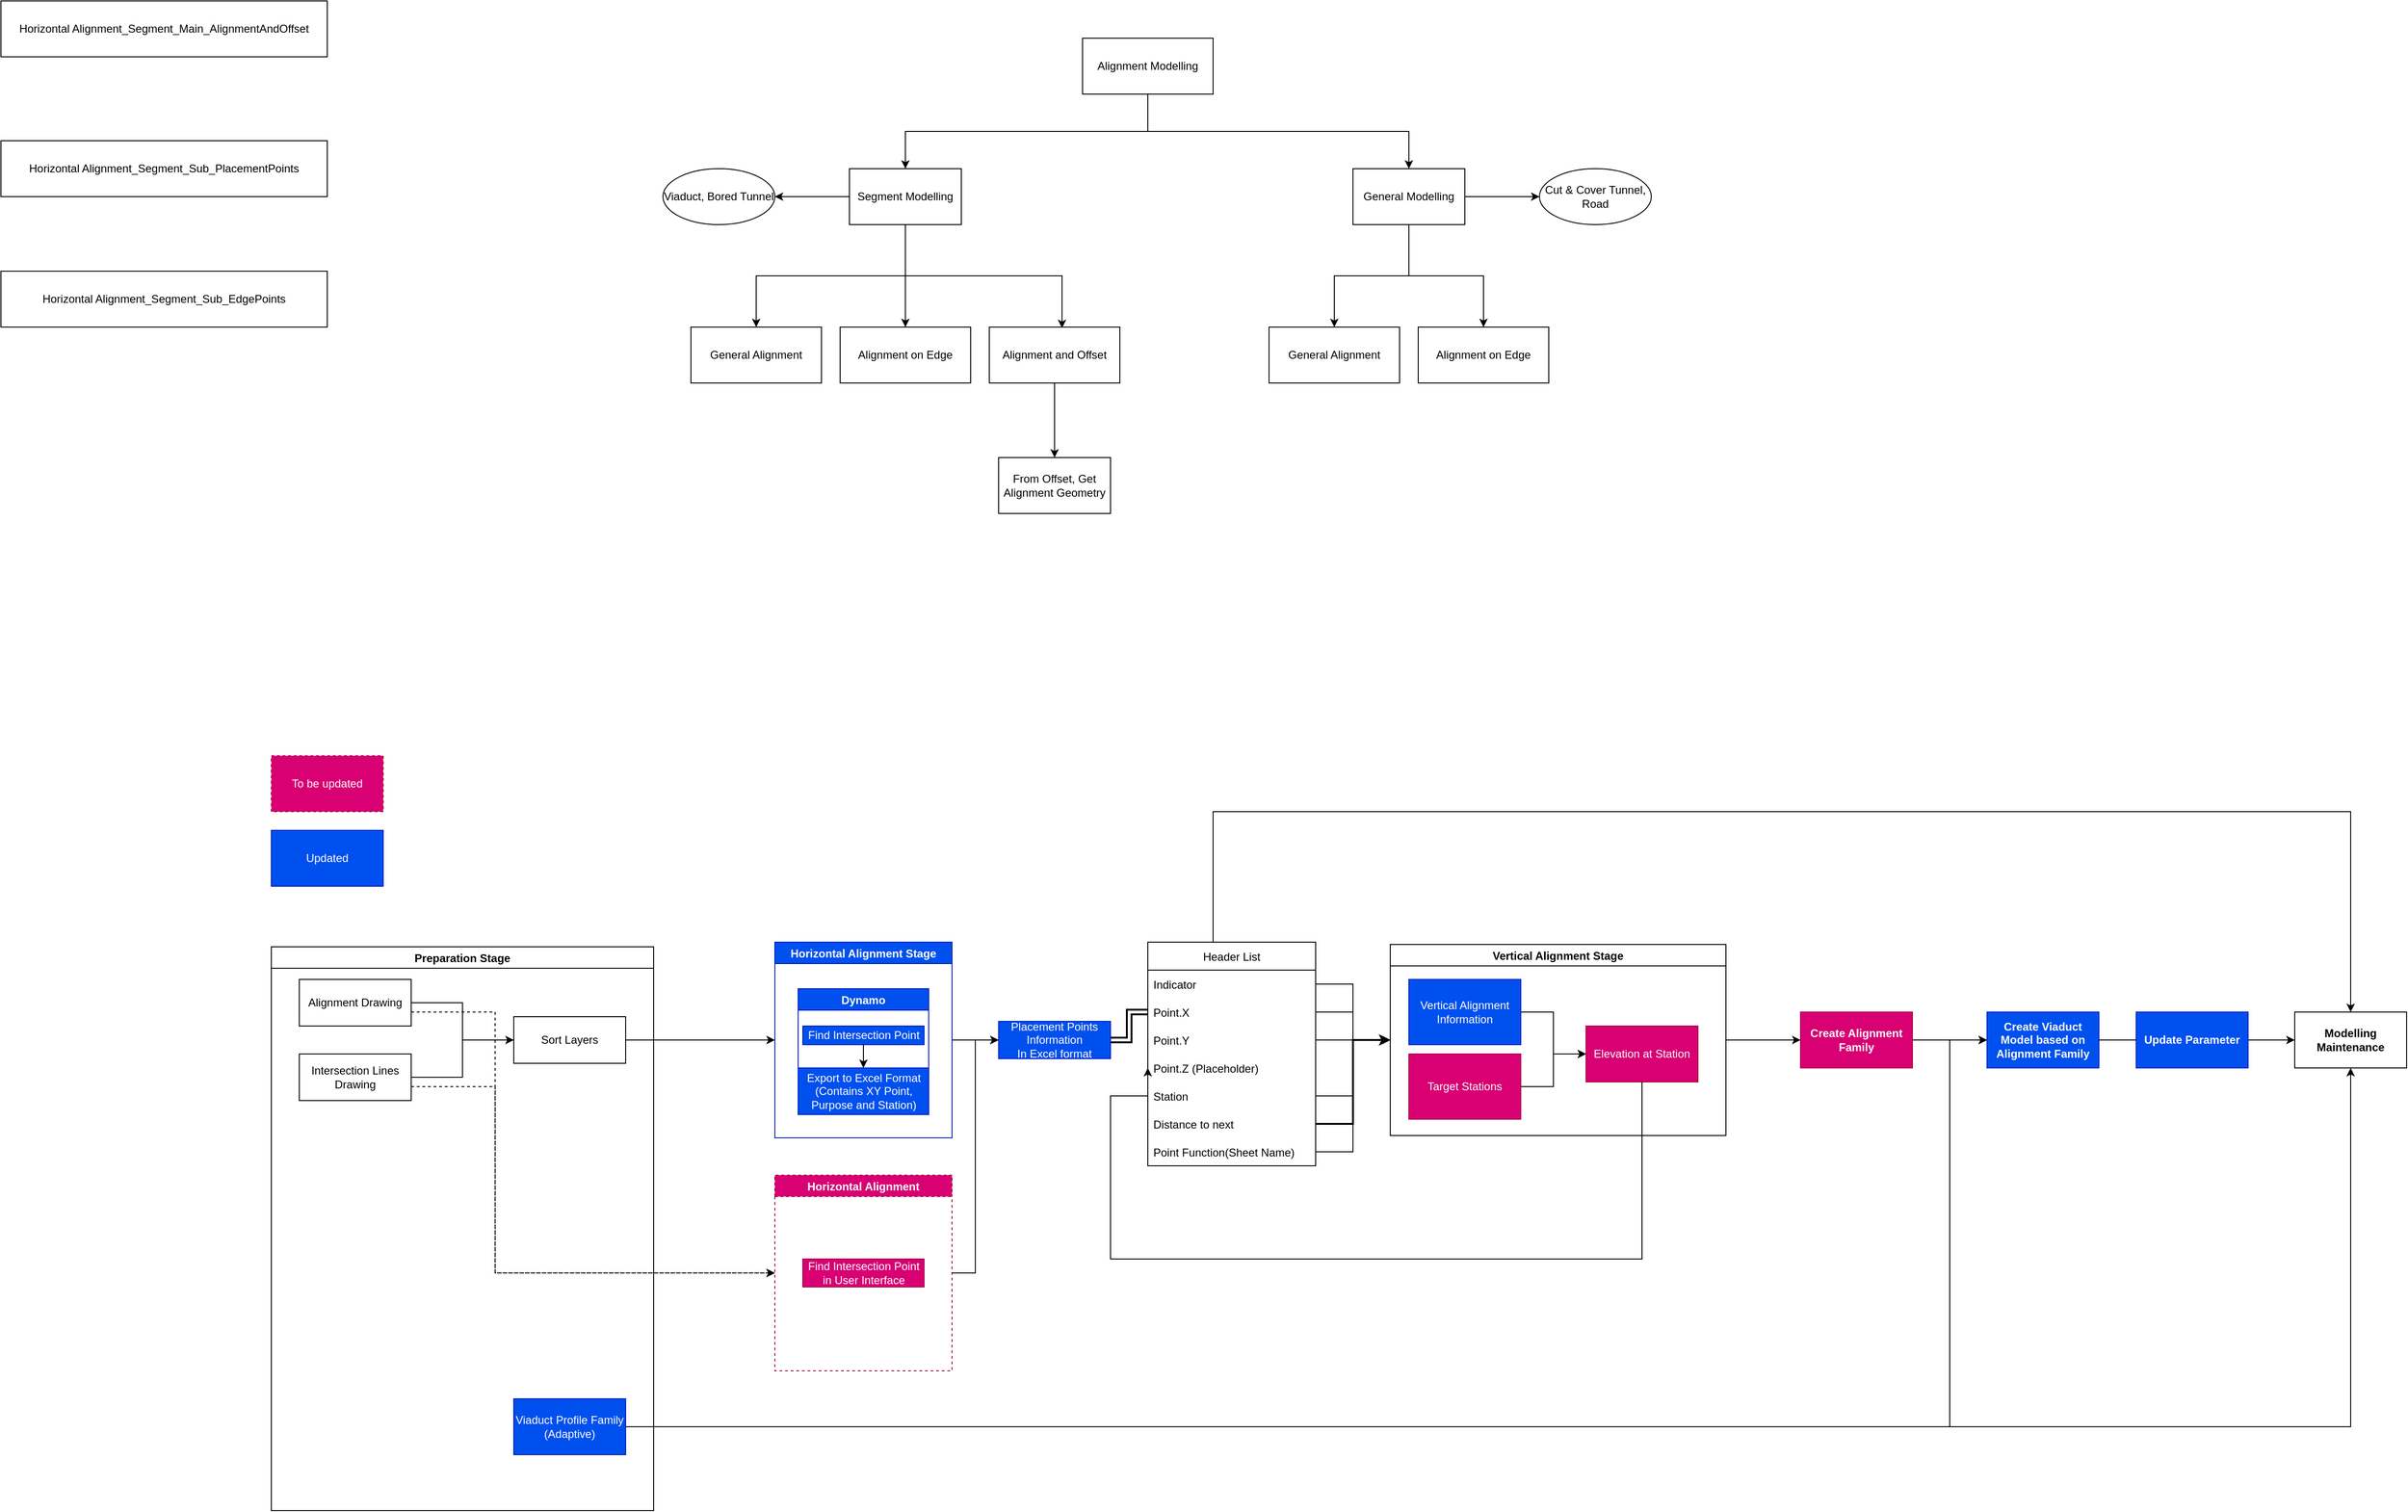 <mxfile version="18.0.6" type="device"><diagram id="MK9l8ks_u4rG-nRjyHyr" name="Page-1"><mxGraphModel dx="1613" dy="1694" grid="1" gridSize="10" guides="1" tooltips="1" connect="1" arrows="1" fold="1" page="0" pageScale="1" pageWidth="1169" pageHeight="827" math="0" shadow="0"><root><mxCell id="0"/><mxCell id="1" parent="0"/><mxCell id="EwKtD3Wy7wuI_tyJERZ5-76" style="edgeStyle=orthogonalEdgeStyle;rounded=0;orthogonalLoop=1;jettySize=auto;html=1;entryX=0;entryY=0.5;entryDx=0;entryDy=0;shape=link;strokeWidth=2;" parent="1" source="qtG5wZjU75cwOi6LAXTQ-2" target="EwKtD3Wy7wuI_tyJERZ5-71" edge="1"><mxGeometry relative="1" as="geometry"/></mxCell><mxCell id="qtG5wZjU75cwOi6LAXTQ-2" value="Placement Points Information&lt;br&gt;In Excel format" style="rounded=0;whiteSpace=wrap;html=1;fillColor=#0050ef;strokeColor=#001DBC;fontColor=#ffffff;" parent="1" vertex="1"><mxGeometry x="450" y="125" width="120" height="40" as="geometry"/></mxCell><mxCell id="qtG5wZjU75cwOi6LAXTQ-13" style="edgeStyle=orthogonalEdgeStyle;rounded=0;orthogonalLoop=1;jettySize=auto;html=1;entryX=0;entryY=0.5;entryDx=0;entryDy=0;" parent="1" source="qtG5wZjU75cwOi6LAXTQ-6" target="qtG5wZjU75cwOi6LAXTQ-2" edge="1"><mxGeometry relative="1" as="geometry"/></mxCell><mxCell id="qtG5wZjU75cwOi6LAXTQ-6" value="Horizontal Alignment Stage" style="swimlane;fillColor=#0050ef;fontColor=#ffffff;strokeColor=#001DBC;" parent="1" vertex="1"><mxGeometry x="210" y="40" width="190" height="210" as="geometry"/></mxCell><mxCell id="qtG5wZjU75cwOi6LAXTQ-5" value="Dynamo" style="swimlane;fillColor=#0050ef;fontColor=#ffffff;strokeColor=#001DBC;" parent="qtG5wZjU75cwOi6LAXTQ-6" vertex="1"><mxGeometry x="25" y="50" width="140" height="135" as="geometry"/></mxCell><mxCell id="qtG5wZjU75cwOi6LAXTQ-10" value="Find Intersection Point" style="text;html=1;align=center;verticalAlign=middle;resizable=0;points=[];autosize=1;strokeColor=#001DBC;fillColor=#0050ef;fontColor=#ffffff;" parent="qtG5wZjU75cwOi6LAXTQ-5" vertex="1"><mxGeometry x="5" y="40" width="130" height="20" as="geometry"/></mxCell><mxCell id="qtG5wZjU75cwOi6LAXTQ-11" value="Export to Excel Format&lt;br&gt;(Contains XY Point,&lt;br&gt;Purpose and Station)" style="text;html=1;align=center;verticalAlign=middle;resizable=0;points=[];autosize=1;strokeColor=#001DBC;fillColor=#0050ef;fontColor=#ffffff;" parent="qtG5wZjU75cwOi6LAXTQ-5" vertex="1"><mxGeometry y="85" width="140" height="50" as="geometry"/></mxCell><mxCell id="qtG5wZjU75cwOi6LAXTQ-12" value="" style="edgeStyle=orthogonalEdgeStyle;rounded=0;orthogonalLoop=1;jettySize=auto;html=1;" parent="qtG5wZjU75cwOi6LAXTQ-5" source="qtG5wZjU75cwOi6LAXTQ-10" target="qtG5wZjU75cwOi6LAXTQ-11" edge="1"><mxGeometry relative="1" as="geometry"/></mxCell><mxCell id="FOtKk2ytIkCPiRhPvdjj-6" value="" style="edgeStyle=orthogonalEdgeStyle;rounded=0;orthogonalLoop=1;jettySize=auto;html=1;" parent="1" source="qtG5wZjU75cwOi6LAXTQ-14" target="FOtKk2ytIkCPiRhPvdjj-5" edge="1"><mxGeometry relative="1" as="geometry"/></mxCell><mxCell id="qtG5wZjU75cwOi6LAXTQ-14" value="Vertical Alignment Stage" style="swimlane;" parent="1" vertex="1"><mxGeometry x="870" y="42.5" width="360" height="205" as="geometry"/></mxCell><mxCell id="FOtKk2ytIkCPiRhPvdjj-3" value="" style="edgeStyle=orthogonalEdgeStyle;rounded=0;orthogonalLoop=1;jettySize=auto;html=1;" parent="qtG5wZjU75cwOi6LAXTQ-14" source="qtG5wZjU75cwOi6LAXTQ-16" target="FOtKk2ytIkCPiRhPvdjj-2" edge="1"><mxGeometry relative="1" as="geometry"/></mxCell><mxCell id="qtG5wZjU75cwOi6LAXTQ-16" value="Vertical Alignment Information" style="rounded=0;whiteSpace=wrap;html=1;fillColor=#0050ef;fontColor=#ffffff;strokeColor=#001DBC;" parent="qtG5wZjU75cwOi6LAXTQ-14" vertex="1"><mxGeometry x="20" y="37.5" width="120" height="70" as="geometry"/></mxCell><mxCell id="FOtKk2ytIkCPiRhPvdjj-4" style="edgeStyle=orthogonalEdgeStyle;rounded=0;orthogonalLoop=1;jettySize=auto;html=1;entryX=0;entryY=0.5;entryDx=0;entryDy=0;" parent="qtG5wZjU75cwOi6LAXTQ-14" source="FOtKk2ytIkCPiRhPvdjj-1" target="FOtKk2ytIkCPiRhPvdjj-2" edge="1"><mxGeometry relative="1" as="geometry"/></mxCell><mxCell id="FOtKk2ytIkCPiRhPvdjj-1" value="Target Stations" style="rounded=0;whiteSpace=wrap;html=1;fillColor=#d80073;fontColor=#ffffff;strokeColor=#A50040;" parent="qtG5wZjU75cwOi6LAXTQ-14" vertex="1"><mxGeometry x="20" y="117.5" width="120" height="70" as="geometry"/></mxCell><mxCell id="FOtKk2ytIkCPiRhPvdjj-2" value="Elevation at Station" style="whiteSpace=wrap;html=1;rounded=0;fillColor=#d80073;fontColor=#ffffff;strokeColor=#A50040;" parent="qtG5wZjU75cwOi6LAXTQ-14" vertex="1"><mxGeometry x="210" y="87.5" width="120" height="60" as="geometry"/></mxCell><mxCell id="FOtKk2ytIkCPiRhPvdjj-8" value="" style="edgeStyle=orthogonalEdgeStyle;rounded=0;orthogonalLoop=1;jettySize=auto;html=1;" parent="1" source="FOtKk2ytIkCPiRhPvdjj-5" target="FOtKk2ytIkCPiRhPvdjj-7" edge="1"><mxGeometry relative="1" as="geometry"/></mxCell><mxCell id="FOtKk2ytIkCPiRhPvdjj-5" value="Create Alignment Family" style="whiteSpace=wrap;html=1;fontStyle=1;startSize=23;fillColor=#d80073;fontColor=#ffffff;strokeColor=#A50040;" parent="1" vertex="1"><mxGeometry x="1310" y="115" width="120" height="60" as="geometry"/></mxCell><mxCell id="EwKtD3Wy7wuI_tyJERZ5-84" value="" style="edgeStyle=orthogonalEdgeStyle;rounded=0;orthogonalLoop=1;jettySize=auto;html=1;startArrow=none;" parent="1" source="EwKtD3Wy7wuI_tyJERZ5-87" target="EwKtD3Wy7wuI_tyJERZ5-83" edge="1"><mxGeometry relative="1" as="geometry"/></mxCell><mxCell id="FOtKk2ytIkCPiRhPvdjj-7" value="Create Viaduct Model based on Alignment Family" style="whiteSpace=wrap;html=1;fillColor=#0050ef;strokeColor=#001DBC;fontColor=#ffffff;fontStyle=1;startSize=23;" parent="1" vertex="1"><mxGeometry x="1510" y="115" width="120" height="60" as="geometry"/></mxCell><mxCell id="FOtKk2ytIkCPiRhPvdjj-14" style="edgeStyle=orthogonalEdgeStyle;rounded=0;orthogonalLoop=1;jettySize=auto;html=1;entryX=0;entryY=0.5;entryDx=0;entryDy=0;" parent="1" source="FOtKk2ytIkCPiRhPvdjj-10" target="FOtKk2ytIkCPiRhPvdjj-7" edge="1"><mxGeometry relative="1" as="geometry"><Array as="points"><mxPoint x="1470" y="560"/><mxPoint x="1470" y="145"/></Array></mxGeometry></mxCell><mxCell id="EwKtD3Wy7wuI_tyJERZ5-86" style="edgeStyle=orthogonalEdgeStyle;rounded=0;orthogonalLoop=1;jettySize=auto;html=1;entryX=0.5;entryY=1;entryDx=0;entryDy=0;" parent="1" source="FOtKk2ytIkCPiRhPvdjj-10" target="EwKtD3Wy7wuI_tyJERZ5-83" edge="1"><mxGeometry relative="1" as="geometry"/></mxCell><mxCell id="EwKtD3Wy7wuI_tyJERZ5-11" style="edgeStyle=orthogonalEdgeStyle;rounded=0;orthogonalLoop=1;jettySize=auto;html=1;entryX=0;entryY=0.5;entryDx=0;entryDy=0;jumpStyle=none;jumpSize=6;dashed=1;" parent="1" source="qtG5wZjU75cwOi6LAXTQ-3" target="EwKtD3Wy7wuI_tyJERZ5-1" edge="1"><mxGeometry relative="1" as="geometry"><mxPoint x="150" y="370" as="targetPoint"/><Array as="points"><mxPoint x="-90" y="115"/><mxPoint x="-90" y="395"/></Array></mxGeometry></mxCell><mxCell id="EwKtD3Wy7wuI_tyJERZ5-10" style="edgeStyle=orthogonalEdgeStyle;rounded=0;orthogonalLoop=1;jettySize=auto;html=1;entryX=0;entryY=0.5;entryDx=0;entryDy=0;dashed=1;" parent="1" source="qtG5wZjU75cwOi6LAXTQ-4" target="EwKtD3Wy7wuI_tyJERZ5-1" edge="1"><mxGeometry relative="1" as="geometry"><Array as="points"><mxPoint x="-90" y="195"/><mxPoint x="-90" y="395"/></Array></mxGeometry></mxCell><mxCell id="qtG5wZjU75cwOi6LAXTQ-9" style="edgeStyle=orthogonalEdgeStyle;rounded=0;orthogonalLoop=1;jettySize=auto;html=1;startArrow=none;entryX=0;entryY=0.5;entryDx=0;entryDy=0;" parent="1" source="EwKtD3Wy7wuI_tyJERZ5-13" target="qtG5wZjU75cwOi6LAXTQ-6" edge="1"><mxGeometry relative="1" as="geometry"><mxPoint x="180" y="280" as="targetPoint"/></mxGeometry></mxCell><mxCell id="EwKtD3Wy7wuI_tyJERZ5-7" style="edgeStyle=orthogonalEdgeStyle;rounded=0;orthogonalLoop=1;jettySize=auto;html=1;entryX=0;entryY=0.5;entryDx=0;entryDy=0;" parent="1" source="EwKtD3Wy7wuI_tyJERZ5-1" target="qtG5wZjU75cwOi6LAXTQ-2" edge="1"><mxGeometry relative="1" as="geometry"/></mxCell><mxCell id="EwKtD3Wy7wuI_tyJERZ5-1" value="Horizontal Alignment" style="swimlane;rounded=0;shadow=0;glass=0;sketch=0;dashed=1;fillColor=#d80073;fontColor=#ffffff;strokeColor=#A50040;" parent="1" vertex="1"><mxGeometry x="210" y="290" width="190" height="210" as="geometry"/></mxCell><mxCell id="EwKtD3Wy7wuI_tyJERZ5-6" value="Find Intersection Point&lt;br&gt;in User Interface" style="text;html=1;align=center;verticalAlign=middle;resizable=0;points=[];autosize=1;strokeColor=#A50040;fillColor=#d80073;fontColor=#ffffff;" parent="EwKtD3Wy7wuI_tyJERZ5-1" vertex="1"><mxGeometry x="30" y="90" width="130" height="30" as="geometry"/></mxCell><mxCell id="EwKtD3Wy7wuI_tyJERZ5-8" value="To be updated" style="rounded=0;whiteSpace=wrap;html=1;shadow=0;glass=0;dashed=1;sketch=0;fillColor=#d80073;fontColor=#ffffff;strokeColor=#A50040;" parent="1" vertex="1"><mxGeometry x="-330" y="-160" width="120" height="60" as="geometry"/></mxCell><mxCell id="EwKtD3Wy7wuI_tyJERZ5-9" value="Updated" style="rounded=0;whiteSpace=wrap;html=1;shadow=0;glass=0;sketch=0;fillColor=#0050ef;fontColor=#ffffff;strokeColor=#001DBC;" parent="1" vertex="1"><mxGeometry x="-330" y="-80" width="120" height="60" as="geometry"/></mxCell><mxCell id="EwKtD3Wy7wuI_tyJERZ5-16" value="Preparation Stage" style="swimlane;rounded=0;shadow=0;glass=0;sketch=0;" parent="1" vertex="1"><mxGeometry x="-330" y="45" width="410" height="605" as="geometry"/></mxCell><mxCell id="EwKtD3Wy7wuI_tyJERZ5-13" value="Sort Layers" style="rounded=0;whiteSpace=wrap;html=1;" parent="EwKtD3Wy7wuI_tyJERZ5-16" vertex="1"><mxGeometry x="260" y="75" width="120" height="50" as="geometry"/></mxCell><mxCell id="qtG5wZjU75cwOi6LAXTQ-3" value="Alignment Drawing" style="rounded=0;whiteSpace=wrap;html=1;" parent="EwKtD3Wy7wuI_tyJERZ5-16" vertex="1"><mxGeometry x="30" y="35" width="120" height="50" as="geometry"/></mxCell><mxCell id="qtG5wZjU75cwOi6LAXTQ-7" style="edgeStyle=orthogonalEdgeStyle;rounded=0;orthogonalLoop=1;jettySize=auto;html=1;entryX=0;entryY=0.5;entryDx=0;entryDy=0;" parent="EwKtD3Wy7wuI_tyJERZ5-16" source="qtG5wZjU75cwOi6LAXTQ-3" target="EwKtD3Wy7wuI_tyJERZ5-13" edge="1"><mxGeometry relative="1" as="geometry"/></mxCell><mxCell id="qtG5wZjU75cwOi6LAXTQ-4" value="Intersection Lines Drawing" style="rounded=0;whiteSpace=wrap;html=1;" parent="EwKtD3Wy7wuI_tyJERZ5-16" vertex="1"><mxGeometry x="30" y="115" width="120" height="50" as="geometry"/></mxCell><mxCell id="EwKtD3Wy7wuI_tyJERZ5-14" value="" style="edgeStyle=orthogonalEdgeStyle;rounded=0;orthogonalLoop=1;jettySize=auto;html=1;entryX=0;entryY=0.5;entryDx=0;entryDy=0;endArrow=none;" parent="EwKtD3Wy7wuI_tyJERZ5-16" source="qtG5wZjU75cwOi6LAXTQ-4" target="EwKtD3Wy7wuI_tyJERZ5-13" edge="1"><mxGeometry relative="1" as="geometry"><mxPoint x="445" y="102.5" as="targetPoint"/><mxPoint x="30" y="140" as="sourcePoint"/></mxGeometry></mxCell><mxCell id="FOtKk2ytIkCPiRhPvdjj-10" value="Viaduct Profile Family&lt;br&gt;(Adaptive)" style="rounded=0;whiteSpace=wrap;html=1;fillColor=#0050ef;fontColor=#ffffff;strokeColor=#001DBC;" parent="EwKtD3Wy7wuI_tyJERZ5-16" vertex="1"><mxGeometry x="260" y="485" width="120" height="60" as="geometry"/></mxCell><mxCell id="EwKtD3Wy7wuI_tyJERZ5-85" style="edgeStyle=orthogonalEdgeStyle;rounded=0;orthogonalLoop=1;jettySize=auto;html=1;entryX=0.5;entryY=0;entryDx=0;entryDy=0;" parent="1" source="EwKtD3Wy7wuI_tyJERZ5-69" target="EwKtD3Wy7wuI_tyJERZ5-83" edge="1"><mxGeometry relative="1" as="geometry"><Array as="points"><mxPoint x="680" y="-100"/><mxPoint x="1900" y="-100"/></Array></mxGeometry></mxCell><mxCell id="EwKtD3Wy7wuI_tyJERZ5-69" value="Header List" style="swimlane;fontStyle=0;childLayout=stackLayout;horizontal=1;startSize=30;horizontalStack=0;resizeParent=1;resizeParentMax=0;resizeLast=0;collapsible=1;marginBottom=0;rounded=0;shadow=0;glass=0;sketch=0;" parent="1" vertex="1"><mxGeometry x="610" y="40" width="180" height="240" as="geometry"/></mxCell><mxCell id="EwKtD3Wy7wuI_tyJERZ5-70" value="Indicator" style="text;strokeColor=none;fillColor=none;align=left;verticalAlign=middle;spacingLeft=4;spacingRight=4;overflow=hidden;points=[[0,0.5],[1,0.5]];portConstraint=eastwest;rotatable=0;rounded=0;shadow=0;glass=0;sketch=0;" parent="EwKtD3Wy7wuI_tyJERZ5-69" vertex="1"><mxGeometry y="30" width="180" height="30" as="geometry"/></mxCell><mxCell id="EwKtD3Wy7wuI_tyJERZ5-71" value="Point.X" style="text;strokeColor=none;fillColor=none;align=left;verticalAlign=middle;spacingLeft=4;spacingRight=4;overflow=hidden;points=[[0,0.5],[1,0.5]];portConstraint=eastwest;rotatable=0;rounded=0;shadow=0;glass=0;sketch=0;" parent="EwKtD3Wy7wuI_tyJERZ5-69" vertex="1"><mxGeometry y="60" width="180" height="30" as="geometry"/></mxCell><mxCell id="EwKtD3Wy7wuI_tyJERZ5-72" value="Point.Y" style="text;strokeColor=none;fillColor=none;align=left;verticalAlign=middle;spacingLeft=4;spacingRight=4;overflow=hidden;points=[[0,0.5],[1,0.5]];portConstraint=eastwest;rotatable=0;rounded=0;shadow=0;glass=0;sketch=0;" parent="EwKtD3Wy7wuI_tyJERZ5-69" vertex="1"><mxGeometry y="90" width="180" height="30" as="geometry"/></mxCell><mxCell id="EwKtD3Wy7wuI_tyJERZ5-73" value="Point.Z (Placeholder)" style="text;strokeColor=none;fillColor=none;align=left;verticalAlign=middle;spacingLeft=4;spacingRight=4;overflow=hidden;points=[[0,0.5],[1,0.5]];portConstraint=eastwest;rotatable=0;rounded=0;shadow=0;glass=0;sketch=0;" parent="EwKtD3Wy7wuI_tyJERZ5-69" vertex="1"><mxGeometry y="120" width="180" height="30" as="geometry"/></mxCell><mxCell id="EwKtD3Wy7wuI_tyJERZ5-74" value="Station" style="text;strokeColor=none;fillColor=none;align=left;verticalAlign=middle;spacingLeft=4;spacingRight=4;overflow=hidden;points=[[0,0.5],[1,0.5]];portConstraint=eastwest;rotatable=0;rounded=0;shadow=0;glass=0;sketch=0;" parent="EwKtD3Wy7wuI_tyJERZ5-69" vertex="1"><mxGeometry y="150" width="180" height="30" as="geometry"/></mxCell><mxCell id="EwKtD3Wy7wuI_tyJERZ5-90" value="Distance to next" style="text;strokeColor=none;fillColor=none;align=left;verticalAlign=middle;spacingLeft=4;spacingRight=4;overflow=hidden;points=[[0,0.5],[1,0.5]];portConstraint=eastwest;rotatable=0;rounded=0;shadow=0;glass=0;sketch=0;" parent="EwKtD3Wy7wuI_tyJERZ5-69" vertex="1"><mxGeometry y="180" width="180" height="30" as="geometry"/></mxCell><mxCell id="EwKtD3Wy7wuI_tyJERZ5-75" value="Point Function(Sheet Name)" style="text;strokeColor=none;fillColor=none;align=left;verticalAlign=middle;spacingLeft=4;spacingRight=4;overflow=hidden;points=[[0,0.5],[1,0.5]];portConstraint=eastwest;rotatable=0;rounded=0;shadow=0;glass=0;sketch=0;" parent="EwKtD3Wy7wuI_tyJERZ5-69" vertex="1"><mxGeometry y="210" width="180" height="30" as="geometry"/></mxCell><mxCell id="EwKtD3Wy7wuI_tyJERZ5-77" style="edgeStyle=orthogonalEdgeStyle;rounded=0;orthogonalLoop=1;jettySize=auto;html=1;entryX=0;entryY=0.5;entryDx=0;entryDy=0;" parent="1" source="EwKtD3Wy7wuI_tyJERZ5-70" target="qtG5wZjU75cwOi6LAXTQ-14" edge="1"><mxGeometry relative="1" as="geometry"/></mxCell><mxCell id="EwKtD3Wy7wuI_tyJERZ5-78" style="edgeStyle=orthogonalEdgeStyle;rounded=0;orthogonalLoop=1;jettySize=auto;html=1;entryX=0;entryY=0.5;entryDx=0;entryDy=0;" parent="1" source="EwKtD3Wy7wuI_tyJERZ5-75" target="qtG5wZjU75cwOi6LAXTQ-14" edge="1"><mxGeometry relative="1" as="geometry"/></mxCell><mxCell id="EwKtD3Wy7wuI_tyJERZ5-79" style="edgeStyle=orthogonalEdgeStyle;rounded=0;orthogonalLoop=1;jettySize=auto;html=1;entryX=0;entryY=0.5;entryDx=0;entryDy=0;" parent="1" source="EwKtD3Wy7wuI_tyJERZ5-71" target="qtG5wZjU75cwOi6LAXTQ-14" edge="1"><mxGeometry relative="1" as="geometry"/></mxCell><mxCell id="EwKtD3Wy7wuI_tyJERZ5-80" style="edgeStyle=orthogonalEdgeStyle;rounded=0;orthogonalLoop=1;jettySize=auto;html=1;entryX=0;entryY=0.5;entryDx=0;entryDy=0;" parent="1" source="EwKtD3Wy7wuI_tyJERZ5-72" target="qtG5wZjU75cwOi6LAXTQ-14" edge="1"><mxGeometry relative="1" as="geometry"/></mxCell><mxCell id="EwKtD3Wy7wuI_tyJERZ5-81" style="edgeStyle=orthogonalEdgeStyle;rounded=0;orthogonalLoop=1;jettySize=auto;html=1;entryX=0;entryY=0.5;entryDx=0;entryDy=0;" parent="1" source="EwKtD3Wy7wuI_tyJERZ5-74" target="qtG5wZjU75cwOi6LAXTQ-14" edge="1"><mxGeometry relative="1" as="geometry"><mxPoint x="790" y="270" as="targetPoint"/></mxGeometry></mxCell><mxCell id="EwKtD3Wy7wuI_tyJERZ5-82" style="edgeStyle=orthogonalEdgeStyle;rounded=0;orthogonalLoop=1;jettySize=auto;html=1;exitX=0.5;exitY=1;exitDx=0;exitDy=0;entryX=0;entryY=0.5;entryDx=0;entryDy=0;" parent="1" source="FOtKk2ytIkCPiRhPvdjj-2" target="EwKtD3Wy7wuI_tyJERZ5-73" edge="1"><mxGeometry relative="1" as="geometry"><Array as="points"><mxPoint x="1140" y="380"/><mxPoint x="570" y="380"/><mxPoint x="570" y="205"/></Array></mxGeometry></mxCell><mxCell id="EwKtD3Wy7wuI_tyJERZ5-83" value="Modelling Maintenance" style="whiteSpace=wrap;html=1;fontStyle=1;startSize=23;" parent="1" vertex="1"><mxGeometry x="1840" y="115" width="120" height="60" as="geometry"/></mxCell><mxCell id="EwKtD3Wy7wuI_tyJERZ5-87" value="Update Parameter" style="whiteSpace=wrap;html=1;fillColor=#0050ef;strokeColor=#001DBC;fontColor=#ffffff;fontStyle=1;startSize=23;" parent="1" vertex="1"><mxGeometry x="1670" y="115" width="120" height="60" as="geometry"/></mxCell><mxCell id="EwKtD3Wy7wuI_tyJERZ5-89" value="" style="edgeStyle=orthogonalEdgeStyle;rounded=0;orthogonalLoop=1;jettySize=auto;html=1;endArrow=none;" parent="1" source="FOtKk2ytIkCPiRhPvdjj-7" target="EwKtD3Wy7wuI_tyJERZ5-87" edge="1"><mxGeometry relative="1" as="geometry"><mxPoint x="1630" y="145" as="sourcePoint"/><mxPoint x="1840" y="145" as="targetPoint"/></mxGeometry></mxCell><mxCell id="EwKtD3Wy7wuI_tyJERZ5-91" style="edgeStyle=orthogonalEdgeStyle;rounded=0;orthogonalLoop=1;jettySize=auto;html=1;entryX=0;entryY=0.5;entryDx=0;entryDy=0;strokeWidth=2;" parent="1" source="EwKtD3Wy7wuI_tyJERZ5-90" target="qtG5wZjU75cwOi6LAXTQ-14" edge="1"><mxGeometry relative="1" as="geometry"/></mxCell><mxCell id="FRckQuqONQSIXCe_X1MX-1" value="Alignment on Edge" style="rounded=0;whiteSpace=wrap;html=1;" parent="1" vertex="1"><mxGeometry x="280" y="-620" width="140" height="60" as="geometry"/></mxCell><mxCell id="FRckQuqONQSIXCe_X1MX-2" value="General Alignment" style="rounded=0;whiteSpace=wrap;html=1;" parent="1" vertex="1"><mxGeometry x="120" y="-620" width="140" height="60" as="geometry"/></mxCell><mxCell id="FRckQuqONQSIXCe_X1MX-5" value="" style="edgeStyle=orthogonalEdgeStyle;rounded=0;orthogonalLoop=1;jettySize=auto;html=1;" parent="1" source="FRckQuqONQSIXCe_X1MX-3" target="FRckQuqONQSIXCe_X1MX-4" edge="1"><mxGeometry relative="1" as="geometry"/></mxCell><mxCell id="FRckQuqONQSIXCe_X1MX-3" value="Alignment and Offset" style="rounded=0;whiteSpace=wrap;html=1;" parent="1" vertex="1"><mxGeometry x="440" y="-620" width="140" height="60" as="geometry"/></mxCell><mxCell id="FRckQuqONQSIXCe_X1MX-4" value="From Offset, Get Alignment Geometry" style="whiteSpace=wrap;html=1;rounded=0;" parent="1" vertex="1"><mxGeometry x="450" y="-480" width="120" height="60" as="geometry"/></mxCell><mxCell id="FRckQuqONQSIXCe_X1MX-8" value="" style="edgeStyle=orthogonalEdgeStyle;rounded=0;orthogonalLoop=1;jettySize=auto;html=1;exitX=0.5;exitY=1;exitDx=0;exitDy=0;" parent="1" source="FRckQuqONQSIXCe_X1MX-6" target="FRckQuqONQSIXCe_X1MX-7" edge="1"><mxGeometry relative="1" as="geometry"/></mxCell><mxCell id="FRckQuqONQSIXCe_X1MX-10" value="" style="edgeStyle=orthogonalEdgeStyle;rounded=0;orthogonalLoop=1;jettySize=auto;html=1;exitX=0.5;exitY=1;exitDx=0;exitDy=0;" parent="1" source="FRckQuqONQSIXCe_X1MX-6" target="FRckQuqONQSIXCe_X1MX-9" edge="1"><mxGeometry relative="1" as="geometry"/></mxCell><mxCell id="FRckQuqONQSIXCe_X1MX-6" value="Alignment Modelling" style="rounded=0;whiteSpace=wrap;html=1;" parent="1" vertex="1"><mxGeometry x="540" y="-930" width="140" height="60" as="geometry"/></mxCell><mxCell id="FRckQuqONQSIXCe_X1MX-11" style="edgeStyle=orthogonalEdgeStyle;rounded=0;orthogonalLoop=1;jettySize=auto;html=1;entryX=0.5;entryY=0;entryDx=0;entryDy=0;exitX=0.5;exitY=1;exitDx=0;exitDy=0;" parent="1" source="FRckQuqONQSIXCe_X1MX-7" target="FRckQuqONQSIXCe_X1MX-2" edge="1"><mxGeometry relative="1" as="geometry"/></mxCell><mxCell id="FRckQuqONQSIXCe_X1MX-12" style="edgeStyle=orthogonalEdgeStyle;rounded=0;orthogonalLoop=1;jettySize=auto;html=1;entryX=0.5;entryY=0;entryDx=0;entryDy=0;" parent="1" source="FRckQuqONQSIXCe_X1MX-7" target="FRckQuqONQSIXCe_X1MX-1" edge="1"><mxGeometry relative="1" as="geometry"/></mxCell><mxCell id="FRckQuqONQSIXCe_X1MX-13" style="edgeStyle=orthogonalEdgeStyle;rounded=0;orthogonalLoop=1;jettySize=auto;html=1;entryX=0.557;entryY=0.017;entryDx=0;entryDy=0;entryPerimeter=0;exitX=0.5;exitY=1;exitDx=0;exitDy=0;" parent="1" source="FRckQuqONQSIXCe_X1MX-7" target="FRckQuqONQSIXCe_X1MX-3" edge="1"><mxGeometry relative="1" as="geometry"><Array as="points"><mxPoint x="350" y="-675"/><mxPoint x="518" y="-675"/></Array></mxGeometry></mxCell><mxCell id="FRckQuqONQSIXCe_X1MX-16" value="" style="edgeStyle=orthogonalEdgeStyle;rounded=0;orthogonalLoop=1;jettySize=auto;html=1;" parent="1" source="FRckQuqONQSIXCe_X1MX-7" target="FRckQuqONQSIXCe_X1MX-15" edge="1"><mxGeometry relative="1" as="geometry"/></mxCell><mxCell id="FRckQuqONQSIXCe_X1MX-7" value="Segment Modelling" style="whiteSpace=wrap;html=1;rounded=0;" parent="1" vertex="1"><mxGeometry x="290" y="-790" width="120" height="60" as="geometry"/></mxCell><mxCell id="FRckQuqONQSIXCe_X1MX-20" value="" style="edgeStyle=orthogonalEdgeStyle;rounded=0;orthogonalLoop=1;jettySize=auto;html=1;" parent="1" source="FRckQuqONQSIXCe_X1MX-9" target="FRckQuqONQSIXCe_X1MX-19" edge="1"><mxGeometry relative="1" as="geometry"/></mxCell><mxCell id="FRckQuqONQSIXCe_X1MX-23" style="edgeStyle=orthogonalEdgeStyle;rounded=0;orthogonalLoop=1;jettySize=auto;html=1;entryX=0.5;entryY=0;entryDx=0;entryDy=0;" parent="1" source="FRckQuqONQSIXCe_X1MX-9" target="FRckQuqONQSIXCe_X1MX-22" edge="1"><mxGeometry relative="1" as="geometry"/></mxCell><mxCell id="FRckQuqONQSIXCe_X1MX-24" style="edgeStyle=orthogonalEdgeStyle;rounded=0;orthogonalLoop=1;jettySize=auto;html=1;entryX=0.5;entryY=0;entryDx=0;entryDy=0;" parent="1" source="FRckQuqONQSIXCe_X1MX-9" target="FRckQuqONQSIXCe_X1MX-21" edge="1"><mxGeometry relative="1" as="geometry"/></mxCell><mxCell id="FRckQuqONQSIXCe_X1MX-9" value="General Modelling" style="whiteSpace=wrap;html=1;rounded=0;" parent="1" vertex="1"><mxGeometry x="830" y="-790" width="120" height="60" as="geometry"/></mxCell><mxCell id="FRckQuqONQSIXCe_X1MX-15" value="Viaduct, Bored Tunnel" style="ellipse;whiteSpace=wrap;html=1;rounded=0;" parent="1" vertex="1"><mxGeometry x="90" y="-790" width="120" height="60" as="geometry"/></mxCell><mxCell id="FRckQuqONQSIXCe_X1MX-19" value="Cut &amp;amp; Cover Tunnel, Road" style="ellipse;whiteSpace=wrap;html=1;rounded=0;" parent="1" vertex="1"><mxGeometry x="1030" y="-790" width="120" height="60" as="geometry"/></mxCell><mxCell id="FRckQuqONQSIXCe_X1MX-21" value="Alignment on Edge" style="rounded=0;whiteSpace=wrap;html=1;" parent="1" vertex="1"><mxGeometry x="900" y="-620" width="140" height="60" as="geometry"/></mxCell><mxCell id="FRckQuqONQSIXCe_X1MX-22" value="General Alignment" style="rounded=0;whiteSpace=wrap;html=1;" parent="1" vertex="1"><mxGeometry x="740" y="-620" width="140" height="60" as="geometry"/></mxCell><mxCell id="roNADb_iKsc_mxAaFFOl-1" value="Horizontal Alignment_Segment_Main_AlignmentAndOffset" style="rounded=0;whiteSpace=wrap;html=1;" parent="1" vertex="1"><mxGeometry x="-620" y="-970" width="350" height="60" as="geometry"/></mxCell><mxCell id="roNADb_iKsc_mxAaFFOl-2" value="Horizontal Alignment_Segment_Sub_PlacementPoints" style="whiteSpace=wrap;html=1;" parent="1" vertex="1"><mxGeometry x="-620" y="-820" width="350" height="60" as="geometry"/></mxCell><mxCell id="roNADb_iKsc_mxAaFFOl-3" value="Horizontal Alignment_Segment_Sub_EdgePoints" style="whiteSpace=wrap;html=1;" parent="1" vertex="1"><mxGeometry x="-620" y="-680" width="350" height="60" as="geometry"/></mxCell></root></mxGraphModel></diagram></mxfile>